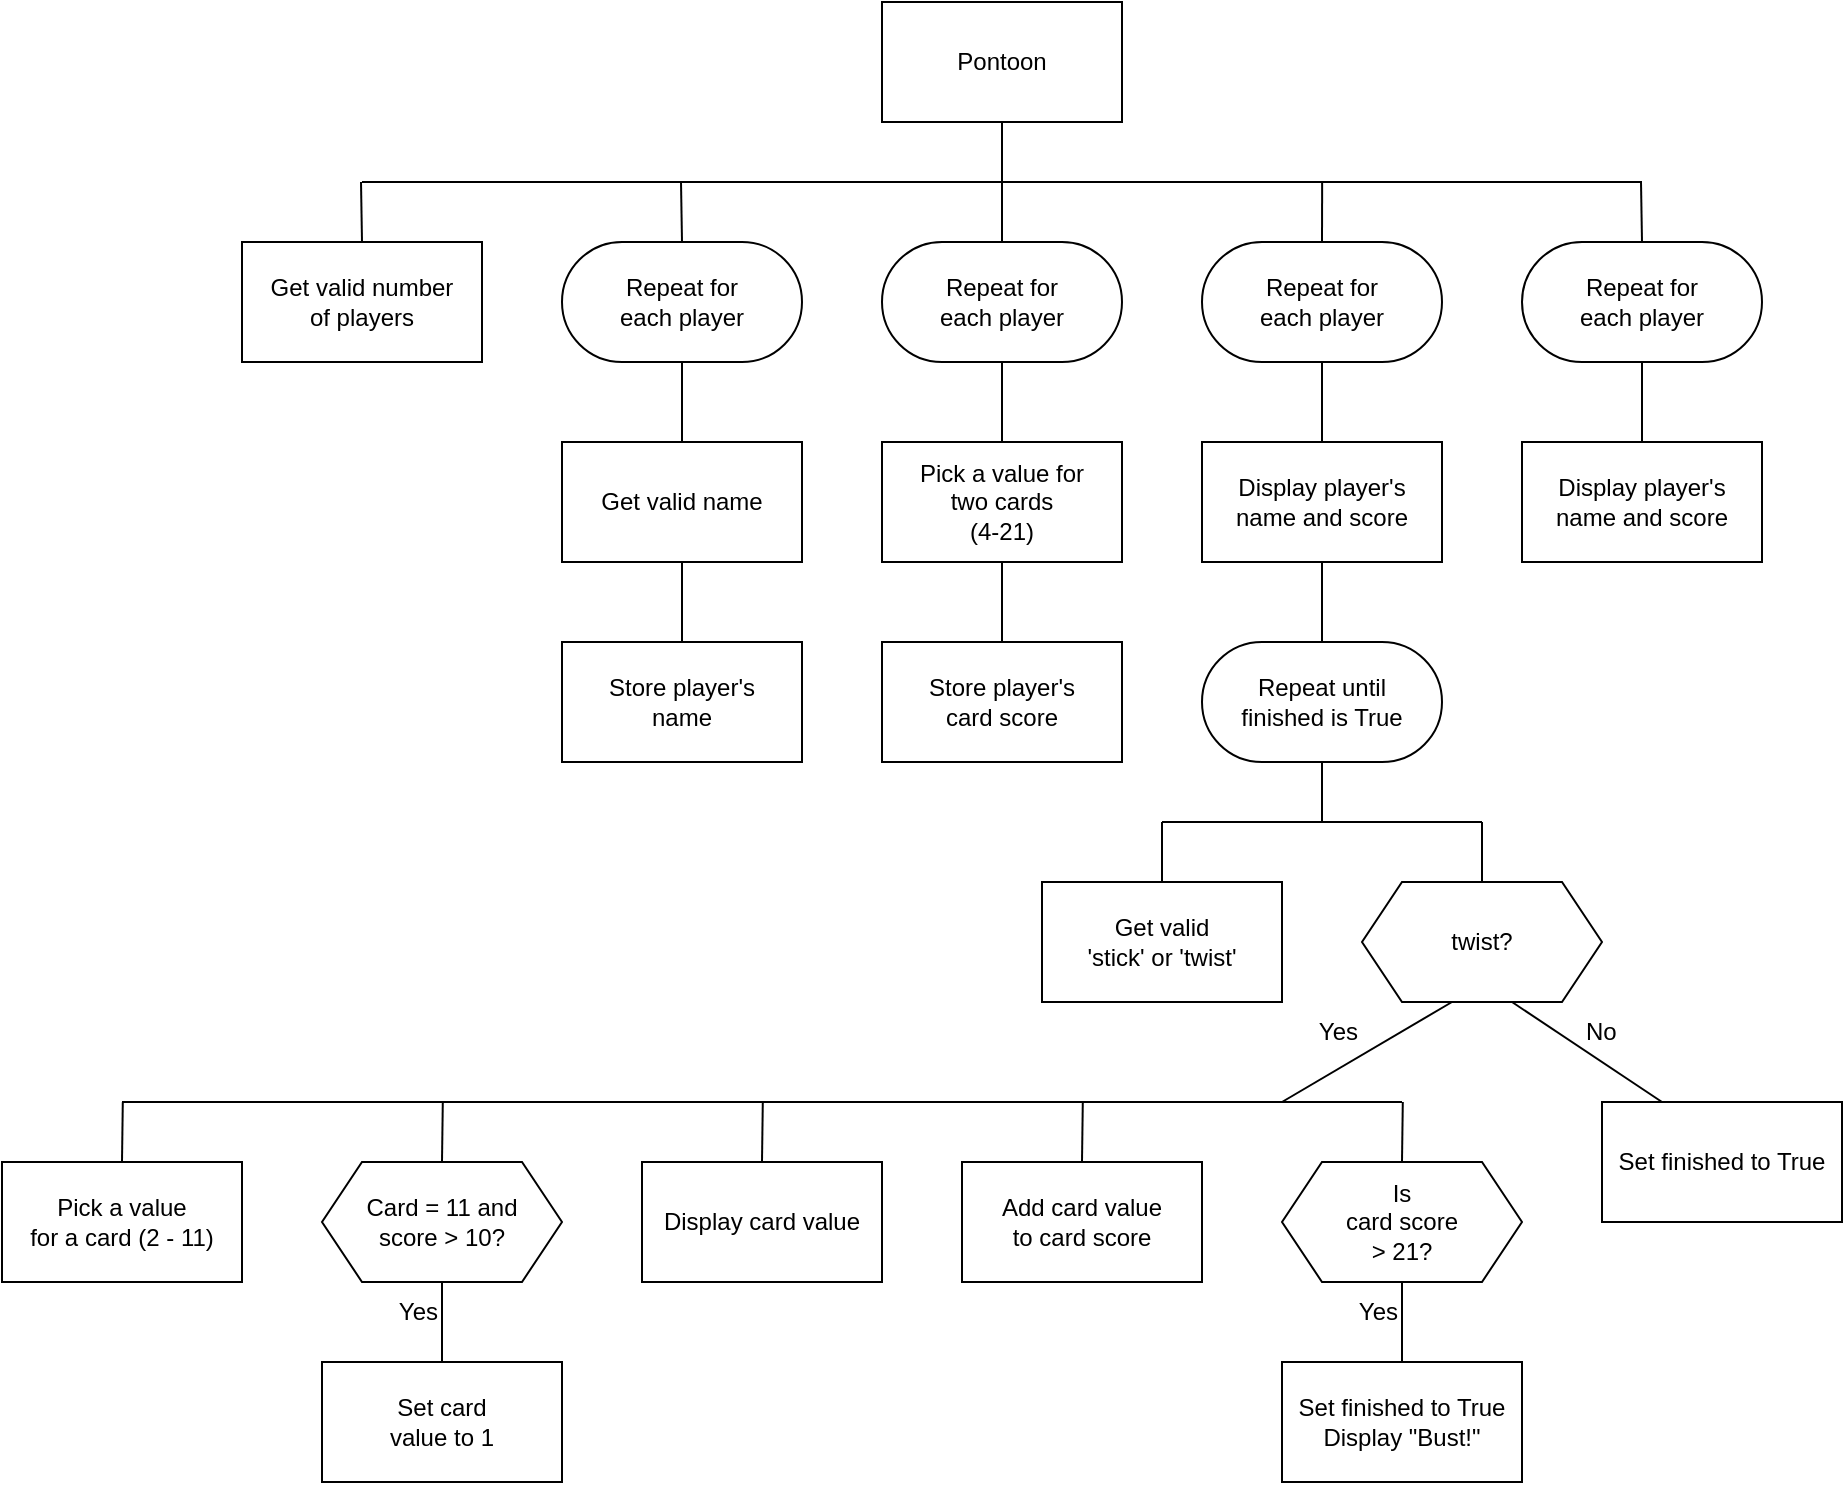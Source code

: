<mxfile version="20.3.0" type="device"><diagram name="sd2" id="Cqxg87iTtP6EbldI1dy2"><mxGraphModel dx="1022" dy="539" grid="1" gridSize="10" guides="1" tooltips="1" connect="1" arrows="1" fold="1" page="1" pageScale="1" pageWidth="1169" pageHeight="827" math="0" shadow="0"><root><mxCell id="YYdIqWu0XJPtPmmvYkwn-0"/><mxCell id="YYdIqWu0XJPtPmmvYkwn-1" parent="YYdIqWu0XJPtPmmvYkwn-0"/><mxCell id="YYdIqWu0XJPtPmmvYkwn-2" style="edgeStyle=none;shape=connector;rounded=0;orthogonalLoop=1;jettySize=auto;html=1;exitX=0.5;exitY=1;exitDx=0;exitDy=0;entryX=0.5;entryY=0;entryDx=0;entryDy=0;labelBackgroundColor=default;strokeColor=default;fontFamily=Helvetica;fontSize=11;fontColor=default;endArrow=none;endFill=0;" parent="YYdIqWu0XJPtPmmvYkwn-1" source="YYdIqWu0XJPtPmmvYkwn-3" target="YYdIqWu0XJPtPmmvYkwn-13" edge="1"><mxGeometry relative="1" as="geometry"/></mxCell><mxCell id="YYdIqWu0XJPtPmmvYkwn-3" value="Pontoon" style="rounded=0;whiteSpace=wrap;html=1;" parent="YYdIqWu0XJPtPmmvYkwn-1" vertex="1"><mxGeometry x="600" y="44" width="120" height="60" as="geometry"/></mxCell><mxCell id="YYdIqWu0XJPtPmmvYkwn-4" style="edgeStyle=none;shape=connector;rounded=0;orthogonalLoop=1;jettySize=auto;html=1;exitX=0.5;exitY=0;exitDx=0;exitDy=0;labelBackgroundColor=default;strokeColor=default;fontFamily=Helvetica;fontSize=11;fontColor=default;endArrow=none;endFill=0;" parent="YYdIqWu0XJPtPmmvYkwn-1" source="YYdIqWu0XJPtPmmvYkwn-5" edge="1"><mxGeometry relative="1" as="geometry"><mxPoint x="339.5" y="134" as="targetPoint"/></mxGeometry></mxCell><mxCell id="YYdIqWu0XJPtPmmvYkwn-5" value="Get valid number&lt;br&gt;of players" style="rounded=0;whiteSpace=wrap;html=1;" parent="YYdIqWu0XJPtPmmvYkwn-1" vertex="1"><mxGeometry x="280" y="164" width="120" height="60" as="geometry"/></mxCell><mxCell id="YYdIqWu0XJPtPmmvYkwn-6" style="rounded=0;orthogonalLoop=1;jettySize=auto;html=1;exitX=0.5;exitY=1;exitDx=0;exitDy=0;entryX=0.5;entryY=0;entryDx=0;entryDy=0;endArrow=none;endFill=0;" parent="YYdIqWu0XJPtPmmvYkwn-1" source="YYdIqWu0XJPtPmmvYkwn-8" target="YYdIqWu0XJPtPmmvYkwn-10" edge="1"><mxGeometry relative="1" as="geometry"/></mxCell><mxCell id="YYdIqWu0XJPtPmmvYkwn-7" style="edgeStyle=none;shape=connector;rounded=0;orthogonalLoop=1;jettySize=auto;html=1;exitX=0.5;exitY=0;exitDx=0;exitDy=0;labelBackgroundColor=default;strokeColor=default;fontFamily=Helvetica;fontSize=11;fontColor=default;endArrow=none;endFill=0;" parent="YYdIqWu0XJPtPmmvYkwn-1" source="YYdIqWu0XJPtPmmvYkwn-8" edge="1"><mxGeometry relative="1" as="geometry"><mxPoint x="499.5" y="134" as="targetPoint"/></mxGeometry></mxCell><mxCell id="YYdIqWu0XJPtPmmvYkwn-8" value="Repeat for&lt;br&gt;each player" style="rounded=1;whiteSpace=wrap;html=1;arcSize=50;" parent="YYdIqWu0XJPtPmmvYkwn-1" vertex="1"><mxGeometry x="440" y="164" width="120" height="60" as="geometry"/></mxCell><mxCell id="YYdIqWu0XJPtPmmvYkwn-9" style="edgeStyle=none;shape=connector;rounded=0;orthogonalLoop=1;jettySize=auto;html=1;exitX=0.5;exitY=1;exitDx=0;exitDy=0;entryX=0.5;entryY=0;entryDx=0;entryDy=0;labelBackgroundColor=default;strokeColor=default;fontFamily=Helvetica;fontSize=11;fontColor=default;endArrow=none;endFill=0;" parent="YYdIqWu0XJPtPmmvYkwn-1" source="YYdIqWu0XJPtPmmvYkwn-10" target="YYdIqWu0XJPtPmmvYkwn-11" edge="1"><mxGeometry relative="1" as="geometry"/></mxCell><mxCell id="YYdIqWu0XJPtPmmvYkwn-10" value="Get valid name" style="rounded=0;whiteSpace=wrap;html=1;" parent="YYdIqWu0XJPtPmmvYkwn-1" vertex="1"><mxGeometry x="440" y="264" width="120" height="60" as="geometry"/></mxCell><mxCell id="YYdIqWu0XJPtPmmvYkwn-11" value="Store player's&lt;br&gt;name" style="rounded=0;whiteSpace=wrap;html=1;" parent="YYdIqWu0XJPtPmmvYkwn-1" vertex="1"><mxGeometry x="440" y="364" width="120" height="60" as="geometry"/></mxCell><mxCell id="YYdIqWu0XJPtPmmvYkwn-12" style="edgeStyle=none;shape=connector;rounded=0;orthogonalLoop=1;jettySize=auto;html=1;exitX=0.5;exitY=1;exitDx=0;exitDy=0;entryX=0.5;entryY=0;entryDx=0;entryDy=0;labelBackgroundColor=default;strokeColor=default;fontFamily=Helvetica;fontSize=11;fontColor=default;endArrow=none;endFill=0;" parent="YYdIqWu0XJPtPmmvYkwn-1" source="YYdIqWu0XJPtPmmvYkwn-13" target="YYdIqWu0XJPtPmmvYkwn-15" edge="1"><mxGeometry relative="1" as="geometry"/></mxCell><mxCell id="YYdIqWu0XJPtPmmvYkwn-13" value="Repeat for&lt;br&gt;each player" style="rounded=1;whiteSpace=wrap;html=1;arcSize=50;" parent="YYdIqWu0XJPtPmmvYkwn-1" vertex="1"><mxGeometry x="600" y="164" width="120" height="60" as="geometry"/></mxCell><mxCell id="YYdIqWu0XJPtPmmvYkwn-14" style="edgeStyle=none;shape=connector;rounded=0;orthogonalLoop=1;jettySize=auto;html=1;exitX=0.5;exitY=1;exitDx=0;exitDy=0;entryX=0.5;entryY=0;entryDx=0;entryDy=0;labelBackgroundColor=default;strokeColor=default;fontFamily=Helvetica;fontSize=11;fontColor=default;endArrow=none;endFill=0;" parent="YYdIqWu0XJPtPmmvYkwn-1" source="YYdIqWu0XJPtPmmvYkwn-15" target="YYdIqWu0XJPtPmmvYkwn-16" edge="1"><mxGeometry relative="1" as="geometry"/></mxCell><mxCell id="YYdIqWu0XJPtPmmvYkwn-15" value="Pick a value for&lt;br&gt;two cards&lt;br&gt;(4-21)" style="rounded=0;whiteSpace=wrap;html=1;" parent="YYdIqWu0XJPtPmmvYkwn-1" vertex="1"><mxGeometry x="600" y="264" width="120" height="60" as="geometry"/></mxCell><mxCell id="YYdIqWu0XJPtPmmvYkwn-16" value="Store player's&lt;br&gt;card score" style="rounded=0;whiteSpace=wrap;html=1;" parent="YYdIqWu0XJPtPmmvYkwn-1" vertex="1"><mxGeometry x="600" y="364" width="120" height="60" as="geometry"/></mxCell><mxCell id="YYdIqWu0XJPtPmmvYkwn-17" style="edgeStyle=none;shape=connector;rounded=0;orthogonalLoop=1;jettySize=auto;html=1;exitX=0.5;exitY=1;exitDx=0;exitDy=0;entryX=0.5;entryY=0;entryDx=0;entryDy=0;labelBackgroundColor=default;strokeColor=default;fontFamily=Helvetica;fontSize=11;fontColor=default;endArrow=none;endFill=0;" parent="YYdIqWu0XJPtPmmvYkwn-1" source="YYdIqWu0XJPtPmmvYkwn-19" target="YYdIqWu0XJPtPmmvYkwn-21" edge="1"><mxGeometry relative="1" as="geometry"/></mxCell><mxCell id="YYdIqWu0XJPtPmmvYkwn-18" style="edgeStyle=none;shape=connector;rounded=0;orthogonalLoop=1;jettySize=auto;html=1;exitX=0.5;exitY=0;exitDx=0;exitDy=0;labelBackgroundColor=default;strokeColor=default;fontFamily=Helvetica;fontSize=11;fontColor=default;endArrow=none;endFill=0;" parent="YYdIqWu0XJPtPmmvYkwn-1" source="YYdIqWu0XJPtPmmvYkwn-19" edge="1"><mxGeometry relative="1" as="geometry"><mxPoint x="820.077" y="134" as="targetPoint"/></mxGeometry></mxCell><mxCell id="YYdIqWu0XJPtPmmvYkwn-19" value="Repeat for&lt;br&gt;each player" style="rounded=1;whiteSpace=wrap;html=1;arcSize=50;" parent="YYdIqWu0XJPtPmmvYkwn-1" vertex="1"><mxGeometry x="760" y="164" width="120" height="60" as="geometry"/></mxCell><mxCell id="YYdIqWu0XJPtPmmvYkwn-20" style="edgeStyle=none;shape=connector;rounded=0;orthogonalLoop=1;jettySize=auto;html=1;exitX=0.5;exitY=1;exitDx=0;exitDy=0;entryX=0.5;entryY=0;entryDx=0;entryDy=0;labelBackgroundColor=default;strokeColor=default;fontFamily=Helvetica;fontSize=11;fontColor=default;endArrow=none;endFill=0;" parent="YYdIqWu0XJPtPmmvYkwn-1" source="YYdIqWu0XJPtPmmvYkwn-21" target="YYdIqWu0XJPtPmmvYkwn-23" edge="1"><mxGeometry relative="1" as="geometry"/></mxCell><mxCell id="YYdIqWu0XJPtPmmvYkwn-21" value="Display player's&lt;br&gt;name and score" style="rounded=0;whiteSpace=wrap;html=1;" parent="YYdIqWu0XJPtPmmvYkwn-1" vertex="1"><mxGeometry x="760" y="264" width="120" height="60" as="geometry"/></mxCell><mxCell id="YYdIqWu0XJPtPmmvYkwn-22" style="edgeStyle=none;shape=connector;rounded=0;orthogonalLoop=1;jettySize=auto;html=1;exitX=0.5;exitY=1;exitDx=0;exitDy=0;labelBackgroundColor=default;strokeColor=default;fontFamily=Helvetica;fontSize=11;fontColor=default;endArrow=none;endFill=0;" parent="YYdIqWu0XJPtPmmvYkwn-1" source="YYdIqWu0XJPtPmmvYkwn-23" edge="1"><mxGeometry relative="1" as="geometry"><mxPoint x="820" y="454" as="targetPoint"/></mxGeometry></mxCell><mxCell id="YYdIqWu0XJPtPmmvYkwn-23" value="Repeat until&lt;br&gt;finished is True" style="rounded=1;whiteSpace=wrap;html=1;arcSize=50;" parent="YYdIqWu0XJPtPmmvYkwn-1" vertex="1"><mxGeometry x="760" y="364" width="120" height="60" as="geometry"/></mxCell><mxCell id="YYdIqWu0XJPtPmmvYkwn-24" style="edgeStyle=none;shape=connector;rounded=0;orthogonalLoop=1;jettySize=auto;html=1;exitX=0.5;exitY=0;exitDx=0;exitDy=0;labelBackgroundColor=default;strokeColor=default;fontFamily=Helvetica;fontSize=11;fontColor=default;endArrow=none;endFill=0;" parent="YYdIqWu0XJPtPmmvYkwn-1" source="YYdIqWu0XJPtPmmvYkwn-25" edge="1"><mxGeometry relative="1" as="geometry"><mxPoint x="740" y="454" as="targetPoint"/></mxGeometry></mxCell><mxCell id="YYdIqWu0XJPtPmmvYkwn-25" value="Get valid&lt;br&gt;'stick' or 'twist'" style="rounded=0;whiteSpace=wrap;html=1;" parent="YYdIqWu0XJPtPmmvYkwn-1" vertex="1"><mxGeometry x="680" y="484" width="120" height="60" as="geometry"/></mxCell><mxCell id="YYdIqWu0XJPtPmmvYkwn-26" style="edgeStyle=none;shape=connector;rounded=0;orthogonalLoop=1;jettySize=auto;html=1;labelBackgroundColor=default;strokeColor=default;fontFamily=Helvetica;fontSize=11;fontColor=default;endArrow=none;endFill=0;exitX=0.375;exitY=1;exitDx=0;exitDy=0;" parent="YYdIqWu0XJPtPmmvYkwn-1" source="YYdIqWu0XJPtPmmvYkwn-28" edge="1"><mxGeometry relative="1" as="geometry"><mxPoint x="800" y="594" as="targetPoint"/><mxPoint x="890" y="584" as="sourcePoint"/></mxGeometry></mxCell><mxCell id="YYdIqWu0XJPtPmmvYkwn-27" style="edgeStyle=orthogonalEdgeStyle;rounded=0;orthogonalLoop=1;jettySize=auto;html=1;exitX=0.5;exitY=0;exitDx=0;exitDy=0;endArrow=none;endFill=0;" parent="YYdIqWu0XJPtPmmvYkwn-1" source="YYdIqWu0XJPtPmmvYkwn-28" edge="1"><mxGeometry relative="1" as="geometry"><mxPoint x="900" y="454" as="targetPoint"/></mxGeometry></mxCell><mxCell id="O8PprKsM1skhI8_brBI8-1" style="rounded=0;orthogonalLoop=1;jettySize=auto;html=1;exitX=0.625;exitY=1;exitDx=0;exitDy=0;entryX=0.25;entryY=0;entryDx=0;entryDy=0;endArrow=none;endFill=0;" parent="YYdIqWu0XJPtPmmvYkwn-1" source="YYdIqWu0XJPtPmmvYkwn-28" target="O8PprKsM1skhI8_brBI8-0" edge="1"><mxGeometry relative="1" as="geometry"/></mxCell><mxCell id="YYdIqWu0XJPtPmmvYkwn-28" value="twist?" style="shape=hexagon;perimeter=hexagonPerimeter2;whiteSpace=wrap;html=1;fixedSize=1;" parent="YYdIqWu0XJPtPmmvYkwn-1" vertex="1"><mxGeometry x="840" y="484" width="120" height="60" as="geometry"/></mxCell><mxCell id="YYdIqWu0XJPtPmmvYkwn-29" style="edgeStyle=none;shape=connector;rounded=0;orthogonalLoop=1;jettySize=auto;html=1;exitX=0.5;exitY=0;exitDx=0;exitDy=0;labelBackgroundColor=default;strokeColor=default;fontFamily=Helvetica;fontSize=11;fontColor=default;endArrow=none;endFill=0;" parent="YYdIqWu0XJPtPmmvYkwn-1" source="YYdIqWu0XJPtPmmvYkwn-30" edge="1"><mxGeometry relative="1" as="geometry"><mxPoint x="700.4" y="594" as="targetPoint"/></mxGeometry></mxCell><mxCell id="YYdIqWu0XJPtPmmvYkwn-30" value="Add card value&lt;br&gt;to card score" style="rounded=0;whiteSpace=wrap;html=1;" parent="YYdIqWu0XJPtPmmvYkwn-1" vertex="1"><mxGeometry x="640" y="624" width="120" height="60" as="geometry"/></mxCell><mxCell id="YYdIqWu0XJPtPmmvYkwn-31" style="edgeStyle=none;shape=connector;rounded=0;orthogonalLoop=1;jettySize=auto;html=1;exitX=0.5;exitY=0;exitDx=0;exitDy=0;labelBackgroundColor=default;strokeColor=default;fontFamily=Helvetica;fontSize=11;fontColor=default;endArrow=none;endFill=0;" parent="YYdIqWu0XJPtPmmvYkwn-1" source="YYdIqWu0XJPtPmmvYkwn-32" edge="1"><mxGeometry relative="1" as="geometry"><mxPoint x="220.4" y="594" as="targetPoint"/></mxGeometry></mxCell><mxCell id="YYdIqWu0XJPtPmmvYkwn-32" value="Pick a value&lt;br&gt;for a card (2 - 11)" style="rounded=0;whiteSpace=wrap;html=1;" parent="YYdIqWu0XJPtPmmvYkwn-1" vertex="1"><mxGeometry x="160" y="624" width="120" height="60" as="geometry"/></mxCell><mxCell id="YYdIqWu0XJPtPmmvYkwn-33" style="edgeStyle=none;shape=connector;rounded=0;orthogonalLoop=1;jettySize=auto;html=1;exitX=0.5;exitY=1;exitDx=0;exitDy=0;entryX=0.5;entryY=0;entryDx=0;entryDy=0;labelBackgroundColor=default;strokeColor=default;fontFamily=Helvetica;fontSize=11;fontColor=default;endArrow=none;endFill=0;" parent="YYdIqWu0XJPtPmmvYkwn-1" source="YYdIqWu0XJPtPmmvYkwn-35" target="YYdIqWu0XJPtPmmvYkwn-36" edge="1"><mxGeometry relative="1" as="geometry"/></mxCell><mxCell id="YYdIqWu0XJPtPmmvYkwn-34" style="edgeStyle=none;shape=connector;rounded=0;orthogonalLoop=1;jettySize=auto;html=1;exitX=0.5;exitY=0;exitDx=0;exitDy=0;labelBackgroundColor=default;strokeColor=default;fontFamily=Helvetica;fontSize=11;fontColor=default;endArrow=none;endFill=0;" parent="YYdIqWu0XJPtPmmvYkwn-1" source="YYdIqWu0XJPtPmmvYkwn-35" edge="1"><mxGeometry relative="1" as="geometry"><mxPoint x="380.4" y="594" as="targetPoint"/></mxGeometry></mxCell><mxCell id="YYdIqWu0XJPtPmmvYkwn-35" value="Card = 11 and&lt;br&gt;score &amp;gt; 10?" style="shape=hexagon;perimeter=hexagonPerimeter2;whiteSpace=wrap;html=1;fixedSize=1;" parent="YYdIqWu0XJPtPmmvYkwn-1" vertex="1"><mxGeometry x="320" y="624" width="120" height="60" as="geometry"/></mxCell><mxCell id="YYdIqWu0XJPtPmmvYkwn-36" value="Set card&lt;br&gt;value to 1" style="rounded=0;whiteSpace=wrap;html=1;" parent="YYdIqWu0XJPtPmmvYkwn-1" vertex="1"><mxGeometry x="320" y="724" width="120" height="60" as="geometry"/></mxCell><mxCell id="YYdIqWu0XJPtPmmvYkwn-37" style="edgeStyle=none;shape=connector;rounded=0;orthogonalLoop=1;jettySize=auto;html=1;exitX=0.5;exitY=1;exitDx=0;exitDy=0;entryX=0.5;entryY=0;entryDx=0;entryDy=0;labelBackgroundColor=default;strokeColor=default;fontFamily=Helvetica;fontSize=11;fontColor=default;endArrow=none;endFill=0;" parent="YYdIqWu0XJPtPmmvYkwn-1" source="YYdIqWu0XJPtPmmvYkwn-39" target="YYdIqWu0XJPtPmmvYkwn-40" edge="1"><mxGeometry relative="1" as="geometry"/></mxCell><mxCell id="YYdIqWu0XJPtPmmvYkwn-38" style="edgeStyle=none;shape=connector;rounded=0;orthogonalLoop=1;jettySize=auto;html=1;exitX=0.5;exitY=0;exitDx=0;exitDy=0;labelBackgroundColor=default;strokeColor=default;fontFamily=Helvetica;fontSize=11;fontColor=default;endArrow=none;endFill=0;" parent="YYdIqWu0XJPtPmmvYkwn-1" source="YYdIqWu0XJPtPmmvYkwn-39" edge="1"><mxGeometry relative="1" as="geometry"><mxPoint x="860.4" y="594" as="targetPoint"/></mxGeometry></mxCell><mxCell id="YYdIqWu0XJPtPmmvYkwn-39" value="Is&lt;div&gt;card score&lt;/div&gt;&lt;div&gt;&amp;gt; 21?&lt;/div&gt;" style="shape=hexagon;perimeter=hexagonPerimeter2;whiteSpace=wrap;html=1;fixedSize=1;" parent="YYdIqWu0XJPtPmmvYkwn-1" vertex="1"><mxGeometry x="800" y="624" width="120" height="60" as="geometry"/></mxCell><mxCell id="YYdIqWu0XJPtPmmvYkwn-40" value="Set finished to True&lt;div&gt;Display &quot;Bust!&quot;&lt;/div&gt;" style="rounded=0;whiteSpace=wrap;html=1;" parent="YYdIqWu0XJPtPmmvYkwn-1" vertex="1"><mxGeometry x="800" y="724" width="120" height="60" as="geometry"/></mxCell><mxCell id="YYdIqWu0XJPtPmmvYkwn-41" style="edgeStyle=none;shape=connector;rounded=0;orthogonalLoop=1;jettySize=auto;html=1;exitX=0.5;exitY=1;exitDx=0;exitDy=0;entryX=0.5;entryY=0;entryDx=0;entryDy=0;labelBackgroundColor=default;strokeColor=default;fontFamily=Helvetica;fontSize=11;fontColor=default;endArrow=none;endFill=0;" parent="YYdIqWu0XJPtPmmvYkwn-1" source="YYdIqWu0XJPtPmmvYkwn-43" target="YYdIqWu0XJPtPmmvYkwn-44" edge="1"><mxGeometry relative="1" as="geometry"/></mxCell><mxCell id="YYdIqWu0XJPtPmmvYkwn-42" style="edgeStyle=none;shape=connector;rounded=0;orthogonalLoop=1;jettySize=auto;html=1;exitX=0.5;exitY=0;exitDx=0;exitDy=0;labelBackgroundColor=default;strokeColor=default;fontFamily=Helvetica;fontSize=11;fontColor=default;endArrow=none;endFill=0;" parent="YYdIqWu0XJPtPmmvYkwn-1" source="YYdIqWu0XJPtPmmvYkwn-43" edge="1"><mxGeometry relative="1" as="geometry"><mxPoint x="979.5" y="134" as="targetPoint"/></mxGeometry></mxCell><mxCell id="YYdIqWu0XJPtPmmvYkwn-43" value="Repeat for&lt;br&gt;each player" style="rounded=1;whiteSpace=wrap;html=1;arcSize=50;" parent="YYdIqWu0XJPtPmmvYkwn-1" vertex="1"><mxGeometry x="920" y="164" width="120" height="60" as="geometry"/></mxCell><mxCell id="YYdIqWu0XJPtPmmvYkwn-44" value="Display player's&lt;br&gt;name and score" style="rounded=0;whiteSpace=wrap;html=1;" parent="YYdIqWu0XJPtPmmvYkwn-1" vertex="1"><mxGeometry x="920" y="264" width="120" height="60" as="geometry"/></mxCell><mxCell id="YYdIqWu0XJPtPmmvYkwn-45" value="" style="endArrow=none;html=1;rounded=0;labelBackgroundColor=default;strokeColor=default;fontFamily=Helvetica;fontSize=11;fontColor=default;shape=connector;" parent="YYdIqWu0XJPtPmmvYkwn-1" edge="1"><mxGeometry width="50" height="50" relative="1" as="geometry"><mxPoint x="220" y="594" as="sourcePoint"/><mxPoint x="860" y="594" as="targetPoint"/></mxGeometry></mxCell><mxCell id="YYdIqWu0XJPtPmmvYkwn-46" value="" style="endArrow=none;html=1;rounded=0;labelBackgroundColor=default;strokeColor=default;fontFamily=Helvetica;fontSize=11;fontColor=default;shape=connector;" parent="YYdIqWu0XJPtPmmvYkwn-1" edge="1"><mxGeometry width="50" height="50" relative="1" as="geometry"><mxPoint x="740" y="454" as="sourcePoint"/><mxPoint x="900" y="454" as="targetPoint"/></mxGeometry></mxCell><mxCell id="YYdIqWu0XJPtPmmvYkwn-47" value="" style="endArrow=none;html=1;rounded=0;labelBackgroundColor=default;strokeColor=default;fontFamily=Helvetica;fontSize=11;fontColor=default;shape=connector;" parent="YYdIqWu0XJPtPmmvYkwn-1" edge="1"><mxGeometry width="50" height="50" relative="1" as="geometry"><mxPoint x="340" y="134" as="sourcePoint"/><mxPoint x="980" y="134" as="targetPoint"/></mxGeometry></mxCell><mxCell id="YYdIqWu0XJPtPmmvYkwn-48" value="Yes" style="text;html=1;align=right;verticalAlign=middle;whiteSpace=wrap;rounded=0;" parent="YYdIqWu0XJPtPmmvYkwn-1" vertex="1"><mxGeometry x="800" y="544" width="40" height="30" as="geometry"/></mxCell><mxCell id="YYdIqWu0XJPtPmmvYkwn-49" value="Yes" style="text;html=1;align=right;verticalAlign=middle;whiteSpace=wrap;rounded=0;" parent="YYdIqWu0XJPtPmmvYkwn-1" vertex="1"><mxGeometry x="820" y="684" width="40" height="30" as="geometry"/></mxCell><mxCell id="YYdIqWu0XJPtPmmvYkwn-50" value="Yes" style="text;html=1;align=right;verticalAlign=middle;whiteSpace=wrap;rounded=0;" parent="YYdIqWu0XJPtPmmvYkwn-1" vertex="1"><mxGeometry x="340" y="684" width="40" height="30" as="geometry"/></mxCell><mxCell id="YYdIqWu0XJPtPmmvYkwn-51" style="edgeStyle=none;shape=connector;rounded=0;orthogonalLoop=1;jettySize=auto;html=1;exitX=0.5;exitY=0;exitDx=0;exitDy=0;labelBackgroundColor=default;strokeColor=default;fontFamily=Helvetica;fontSize=11;fontColor=default;endArrow=none;endFill=0;" parent="YYdIqWu0XJPtPmmvYkwn-1" source="YYdIqWu0XJPtPmmvYkwn-52" edge="1"><mxGeometry relative="1" as="geometry"><mxPoint x="540.4" y="594" as="targetPoint"/></mxGeometry></mxCell><mxCell id="YYdIqWu0XJPtPmmvYkwn-52" value="Display card value" style="rounded=0;whiteSpace=wrap;html=1;" parent="YYdIqWu0XJPtPmmvYkwn-1" vertex="1"><mxGeometry x="480" y="624" width="120" height="60" as="geometry"/></mxCell><mxCell id="O8PprKsM1skhI8_brBI8-0" value="Set finished to True" style="rounded=0;whiteSpace=wrap;html=1;" parent="YYdIqWu0XJPtPmmvYkwn-1" vertex="1"><mxGeometry x="960" y="594" width="120" height="60" as="geometry"/></mxCell><mxCell id="O8PprKsM1skhI8_brBI8-2" value="No" style="text;html=1;align=left;verticalAlign=middle;whiteSpace=wrap;rounded=0;" parent="YYdIqWu0XJPtPmmvYkwn-1" vertex="1"><mxGeometry x="950" y="544" width="40" height="30" as="geometry"/></mxCell></root></mxGraphModel></diagram></mxfile>